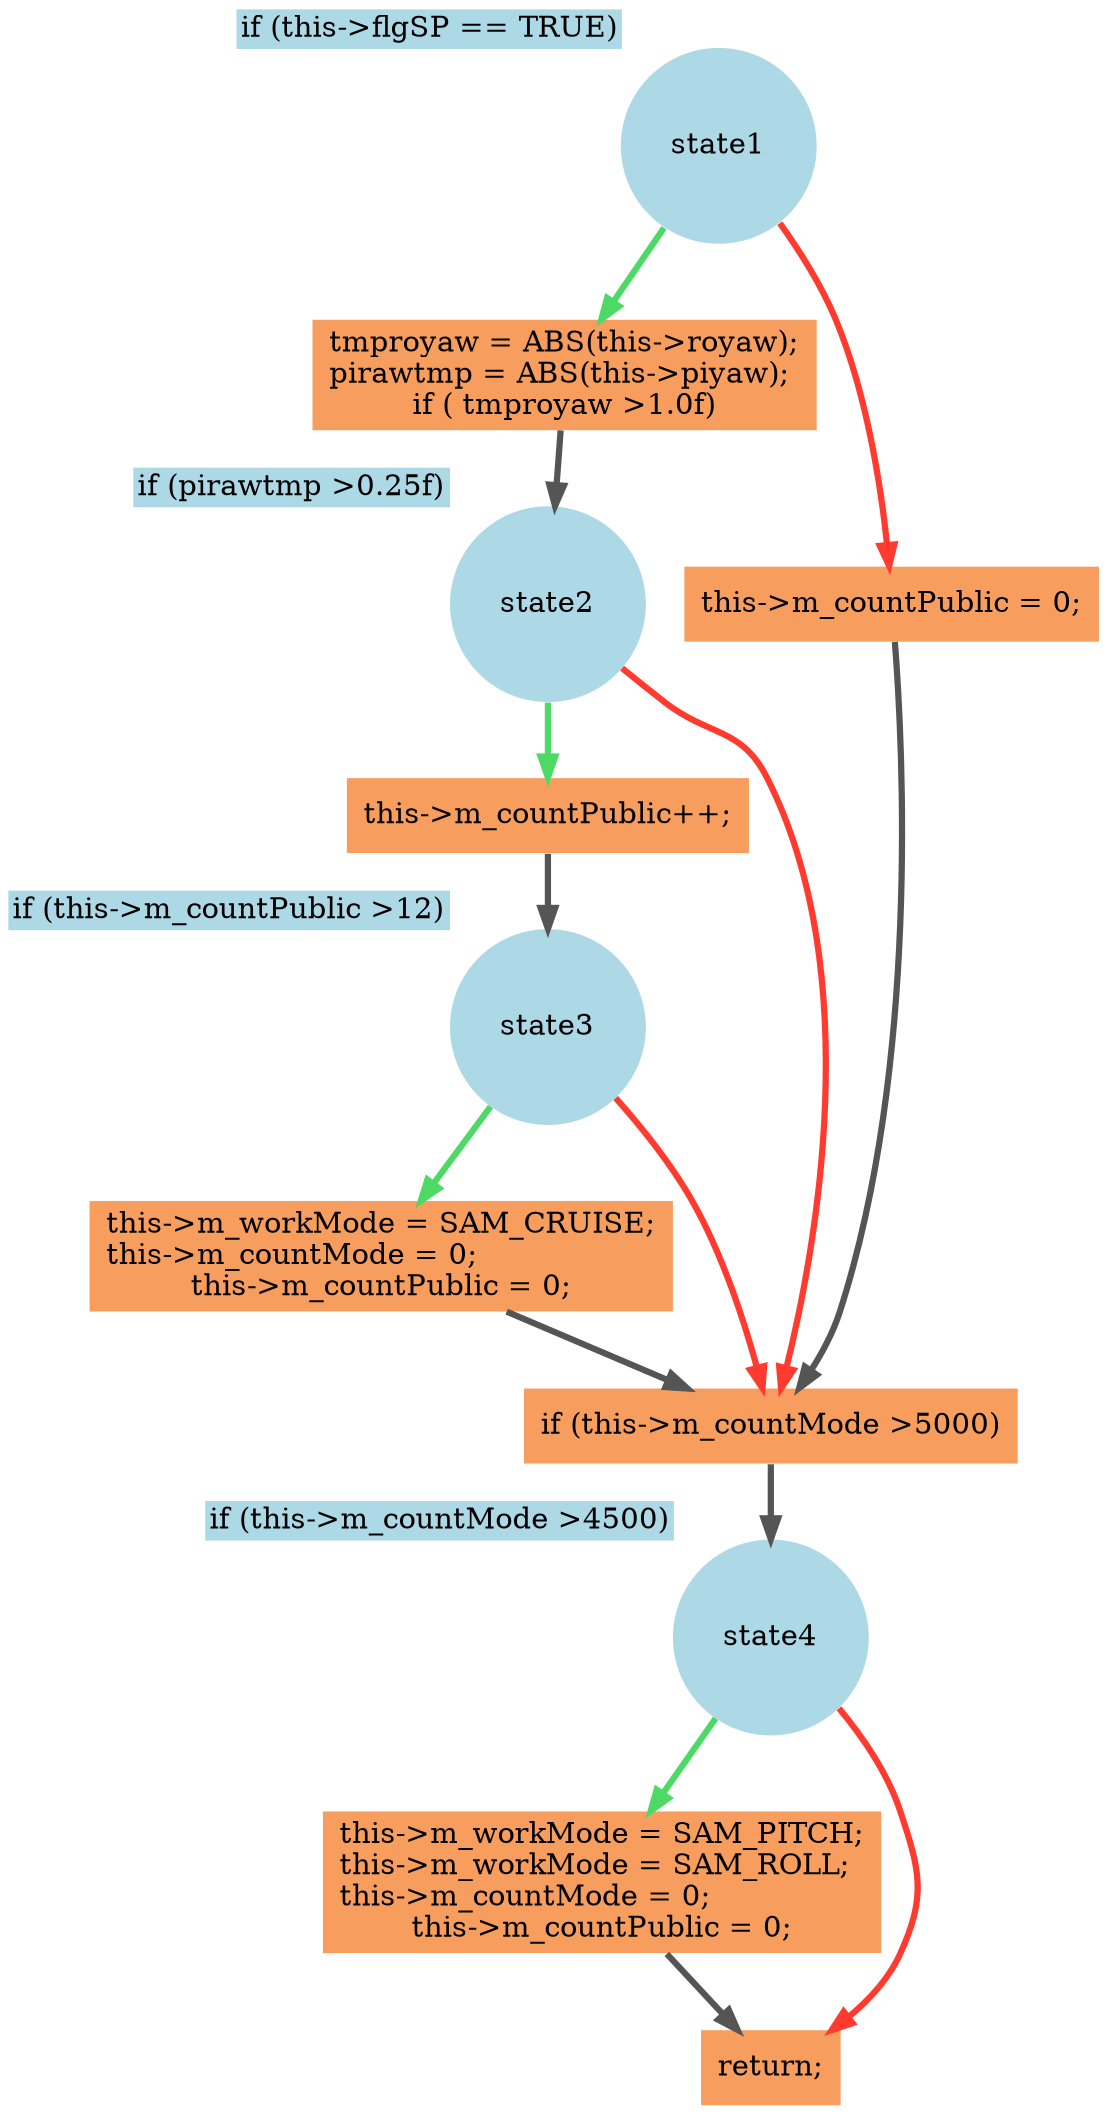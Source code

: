 digraph "FSM for 'SAMSubModePitch' function" {
Node0x23df971 [shape=circle, color=transparent, style=filled, fillcolor="#ADD8E6", label=state1, xlabel=<<TABLE BORDER="0" CELLBORDER="0" CELLSPACING="0"><TR><TD BGCOLOR="#ADD8E6" ALIGN="center">if (this-&gt;flgSP == TRUE)</TD></TR></TABLE>>, fixedsize=true, width=1.3, height=1.3];
Node0x23dfd50 [shape=record, color=transparent, style=filled, fillcolor="#F79e5e", label="{tmproyaw = ABS(this-&gt;royaw);\lpirawtmp = ABS(this-&gt;piyaw);\lif ( tmproyaw &gt;1.0f)}"];
Node0x23dfd51 [shape=circle, color=transparent, style=filled, fillcolor="#ADD8E6", label=state2, xlabel=<<TABLE BORDER="0" CELLBORDER="0" CELLSPACING="0"><TR><TD BGCOLOR="#ADD8E6" ALIGN="center">if (pirawtmp &gt;0.25f)</TD></TR></TABLE>>, fixedsize=true, width=1.3, height=1.3];
Node0x23e0410 [shape=record, color=transparent, style=filled, fillcolor="#F79e5e", label="{this-&gt;m_countPublic++;}"];
Node0x23e0411 [shape=circle, color=transparent, style=filled, fillcolor="#ADD8E6", label=state3, xlabel=<<TABLE BORDER="0" CELLBORDER="0" CELLSPACING="0"><TR><TD BGCOLOR="#ADD8E6" ALIGN="center">if (this-&gt;m_countPublic &gt;12)</TD></TR></TABLE>>, fixedsize=true, width=1.3, height=1.3];
Node0x23e0a30 [shape=record, color=transparent, style=filled, fillcolor="#F79e5e", label="{this-&gt;m_workMode = SAM_CRUISE;\lthis-&gt;m_countMode = 0;\lthis-&gt;m_countPublic = 0;}"];
Node0x23dfda0 [shape=record, color=transparent, style=filled, fillcolor="#F79e5e", label="{this-&gt;m_countPublic = 0;}"];
Node0x23e11e0 [shape=record, color=transparent, style=filled, fillcolor="#F79e5e", label="{if (this-&gt;m_countMode &gt;5000)}"];
Node0x23e11e1 [shape=circle, color=transparent, style=filled, fillcolor="#ADD8E6", label=state4, xlabel=<<TABLE BORDER="0" CELLBORDER="0" CELLSPACING="0"><TR><TD BGCOLOR="#ADD8E6" ALIGN="center">if (this-&gt;m_countMode &gt;4500)</TD></TR></TABLE>>, fixedsize=true, width=1.3, height=1.3];
Node0x23e1730 [shape=record, color=transparent, style=filled, fillcolor="#F79e5e", label="{this-&gt;m_workMode = SAM_PITCH;\lthis-&gt;m_workMode = SAM_ROLL;\lthis-&gt;m_countMode = 0;\lthis-&gt;m_countPublic = 0;}"];
Node0x23e1780 [shape=record, color=transparent, style=filled, fillcolor="#F79e5e", label="{return;}"];
Node0x23dfd50 -> Node0x23dfd51 [penwidth=3, color="#555555"];
Node0x23e0410 -> Node0x23e0411 [penwidth=3, color="#555555"];
Node0x23e0a30 -> Node0x23e11e0 [penwidth=3, color="#555555"];
Node0x23dfda0 -> Node0x23e11e0 [penwidth=3, color="#555555"];
Node0x23e11e0 -> Node0x23e11e1 [penwidth=3, color="#555555"];
Node0x23e1730 -> Node0x23e1780 [penwidth=3, color="#555555"];
Node0x23df971 -> Node0x23dfd50 [color="#4CD964", penwidth=3];
Node0x23df971 -> Node0x23dfda0 [color="#FF3B30", penwidth=3];
Node0x23dfd51 -> Node0x23e0410 [color="#4CD964", penwidth=3];
Node0x23dfd51 -> Node0x23e11e0 [color="#FF3B30", penwidth=3];
Node0x23e0411 -> Node0x23e0a30 [color="#4CD964", penwidth=3];
Node0x23e0411 -> Node0x23e11e0 [color="#FF3B30", penwidth=3];
Node0x23e11e1 -> Node0x23e1730 [color="#4CD964", penwidth=3];
Node0x23e11e1 -> Node0x23e1780 [color="#FF3B30", penwidth=3];
}
